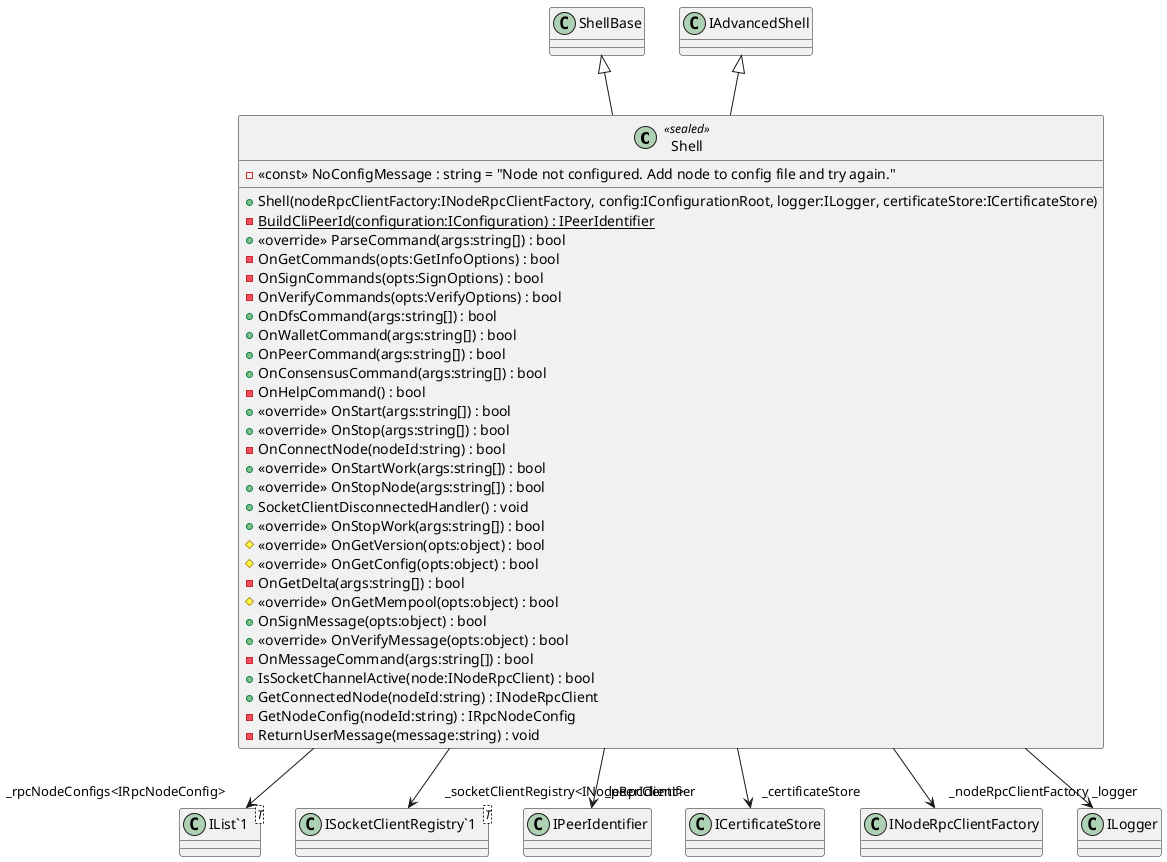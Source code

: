 @startuml
class Shell <<sealed>> {
    - <<const>> NoConfigMessage : string = "Node not configured. Add node to config file and try again."
    + Shell(nodeRpcClientFactory:INodeRpcClientFactory, config:IConfigurationRoot, logger:ILogger, certificateStore:ICertificateStore)
    - {static} BuildCliPeerId(configuration:IConfiguration) : IPeerIdentifier
    + <<override>> ParseCommand(args:string[]) : bool
    - OnGetCommands(opts:GetInfoOptions) : bool
    - OnSignCommands(opts:SignOptions) : bool
    - OnVerifyCommands(opts:VerifyOptions) : bool
    + OnDfsCommand(args:string[]) : bool
    + OnWalletCommand(args:string[]) : bool
    + OnPeerCommand(args:string[]) : bool
    + OnConsensusCommand(args:string[]) : bool
    - OnHelpCommand() : bool
    + <<override>> OnStart(args:string[]) : bool
    + <<override>> OnStop(args:string[]) : bool
    - OnConnectNode(nodeId:string) : bool
    + <<override>> OnStartWork(args:string[]) : bool
    + <<override>> OnStopNode(args:string[]) : bool
    + SocketClientDisconnectedHandler() : void
    + <<override>> OnStopWork(args:string[]) : bool
    # <<override>> OnGetVersion(opts:object) : bool
    # <<override>> OnGetConfig(opts:object) : bool
    - OnGetDelta(args:string[]) : bool
    # <<override>> OnGetMempool(opts:object) : bool
    + OnSignMessage(opts:object) : bool
    + <<override>> OnVerifyMessage(opts:object) : bool
    - OnMessageCommand(args:string[]) : bool
    + IsSocketChannelActive(node:INodeRpcClient) : bool
    + GetConnectedNode(nodeId:string) : INodeRpcClient
    - GetNodeConfig(nodeId:string) : IRpcNodeConfig
    - ReturnUserMessage(message:string) : void
}
class "IList`1"<T> {
}
class "ISocketClientRegistry`1"<T> {
}
ShellBase <|-- Shell
IAdvancedShell <|-- Shell
Shell --> "_peerIdentifier" IPeerIdentifier
Shell --> "_certificateStore" ICertificateStore
Shell --> "_rpcNodeConfigs<IRpcNodeConfig>" "IList`1"
Shell --> "_nodeRpcClientFactory" INodeRpcClientFactory
Shell --> "_socketClientRegistry<INodeRpcClient>" "ISocketClientRegistry`1"
Shell --> "_logger" ILogger
@enduml
